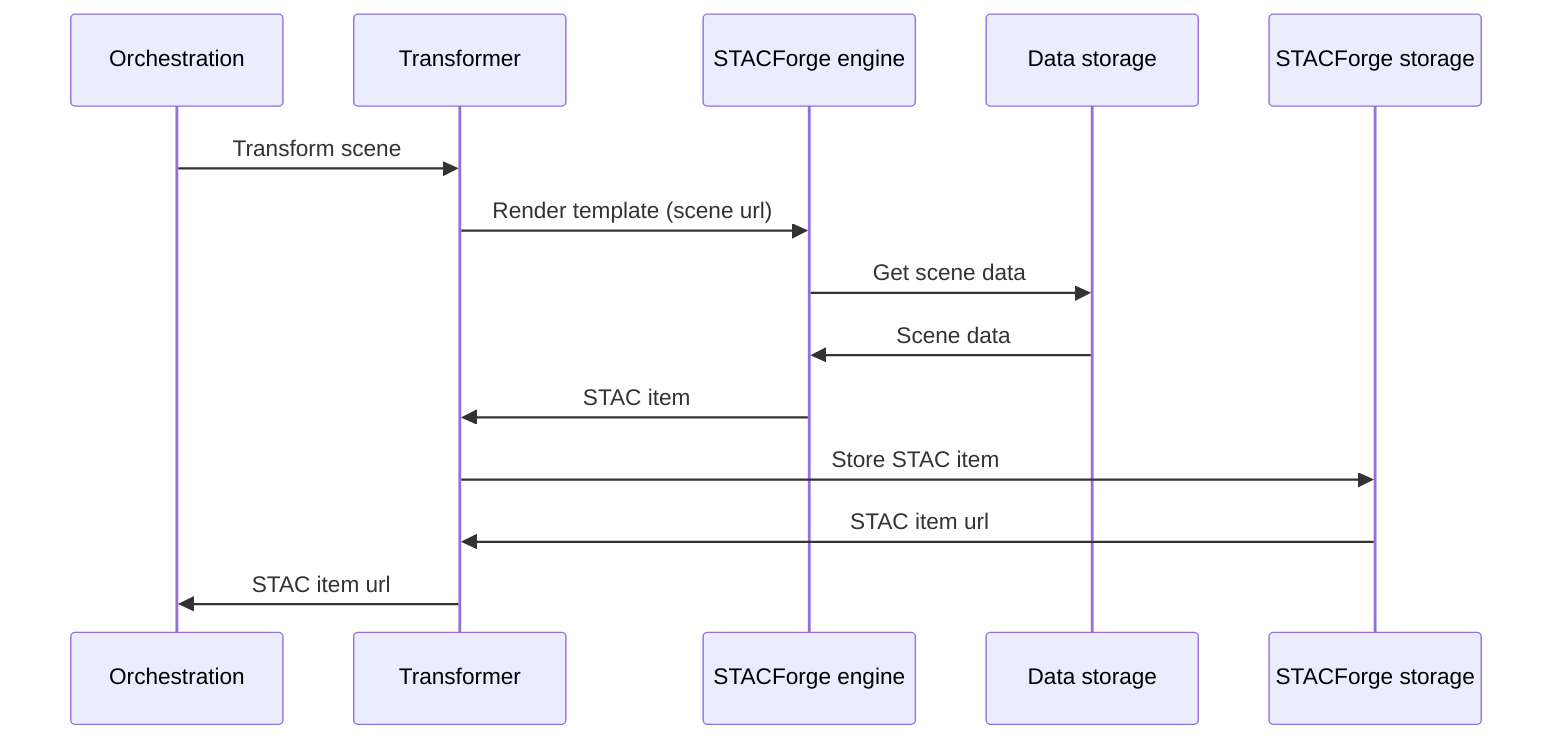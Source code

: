 sequenceDiagram
    participant O as Orchestration
    participant T as Transformer
    participant E as STACForge engine
    participant DS as Data storage
    participant SS as STACForge storage

    O ->> T: Transform scene
    T ->> E: Render template (scene url)
    E ->> DS: Get scene data
    DS ->> E: Scene data
    E ->> T: STAC item
    T ->> SS: Store STAC item
    SS ->> T: STAC item url
    T ->> O: STAC item url